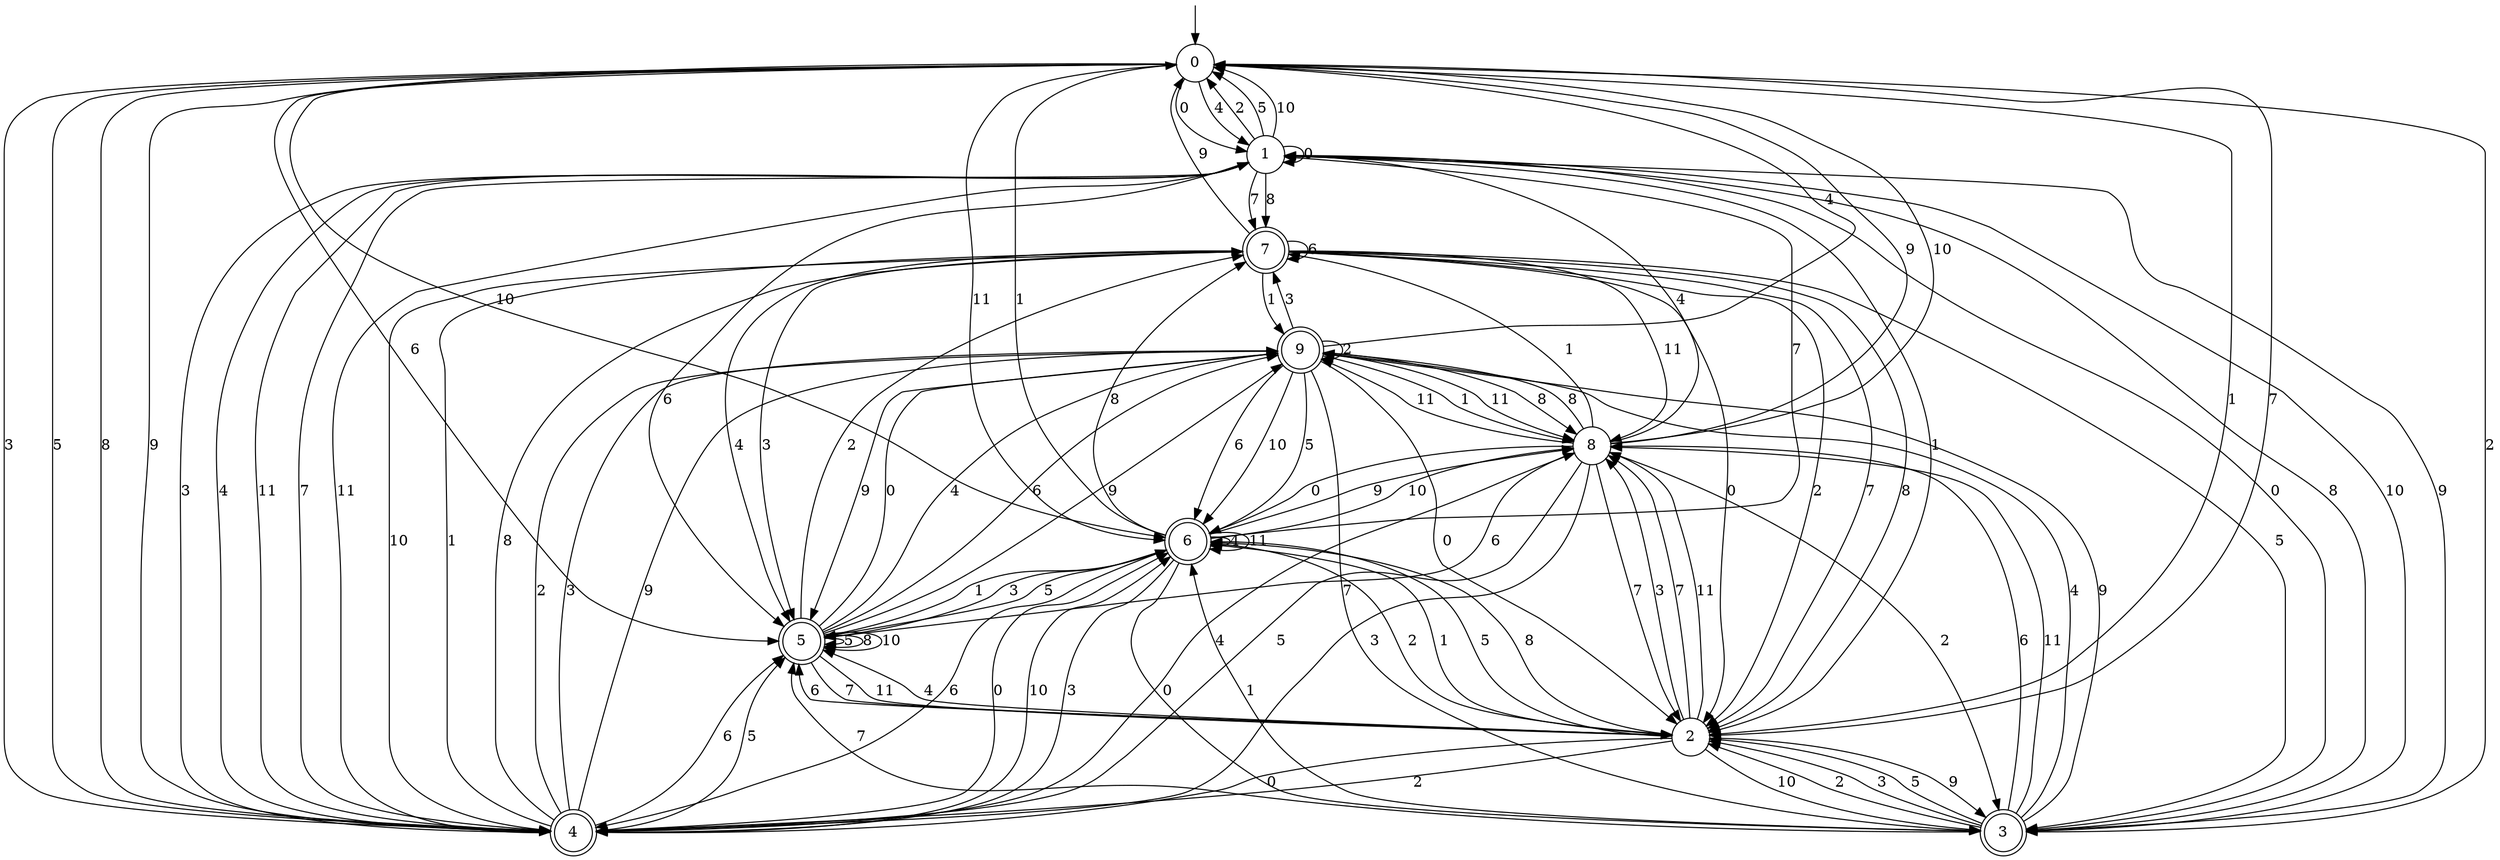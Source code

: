 digraph g {

	s0 [shape="circle" label="0"];
	s1 [shape="circle" label="1"];
	s2 [shape="circle" label="2"];
	s3 [shape="doublecircle" label="3"];
	s4 [shape="doublecircle" label="4"];
	s5 [shape="doublecircle" label="5"];
	s6 [shape="doublecircle" label="6"];
	s7 [shape="doublecircle" label="7"];
	s8 [shape="circle" label="8"];
	s9 [shape="doublecircle" label="9"];
	s0 -> s1 [label="0"];
	s0 -> s2 [label="1"];
	s0 -> s3 [label="2"];
	s0 -> s4 [label="3"];
	s0 -> s1 [label="4"];
	s0 -> s4 [label="5"];
	s0 -> s5 [label="6"];
	s0 -> s2 [label="7"];
	s0 -> s4 [label="8"];
	s0 -> s4 [label="9"];
	s0 -> s6 [label="10"];
	s0 -> s6 [label="11"];
	s1 -> s1 [label="0"];
	s1 -> s2 [label="1"];
	s1 -> s0 [label="2"];
	s1 -> s4 [label="3"];
	s1 -> s4 [label="4"];
	s1 -> s0 [label="5"];
	s1 -> s5 [label="6"];
	s1 -> s7 [label="7"];
	s1 -> s7 [label="8"];
	s1 -> s3 [label="9"];
	s1 -> s0 [label="10"];
	s1 -> s4 [label="11"];
	s2 -> s4 [label="0"];
	s2 -> s6 [label="1"];
	s2 -> s4 [label="2"];
	s2 -> s8 [label="3"];
	s2 -> s5 [label="4"];
	s2 -> s6 [label="5"];
	s2 -> s5 [label="6"];
	s2 -> s8 [label="7"];
	s2 -> s6 [label="8"];
	s2 -> s3 [label="9"];
	s2 -> s3 [label="10"];
	s2 -> s8 [label="11"];
	s3 -> s1 [label="0"];
	s3 -> s6 [label="1"];
	s3 -> s2 [label="2"];
	s3 -> s2 [label="3"];
	s3 -> s9 [label="4"];
	s3 -> s2 [label="5"];
	s3 -> s8 [label="6"];
	s3 -> s5 [label="7"];
	s3 -> s1 [label="8"];
	s3 -> s9 [label="9"];
	s3 -> s1 [label="10"];
	s3 -> s8 [label="11"];
	s4 -> s6 [label="0"];
	s4 -> s7 [label="1"];
	s4 -> s9 [label="2"];
	s4 -> s9 [label="3"];
	s4 -> s8 [label="4"];
	s4 -> s5 [label="5"];
	s4 -> s5 [label="6"];
	s4 -> s1 [label="7"];
	s4 -> s7 [label="8"];
	s4 -> s9 [label="9"];
	s4 -> s6 [label="10"];
	s4 -> s1 [label="11"];
	s5 -> s9 [label="0"];
	s5 -> s6 [label="1"];
	s5 -> s7 [label="2"];
	s5 -> s6 [label="3"];
	s5 -> s9 [label="4"];
	s5 -> s5 [label="5"];
	s5 -> s9 [label="6"];
	s5 -> s2 [label="7"];
	s5 -> s5 [label="8"];
	s5 -> s9 [label="9"];
	s5 -> s5 [label="10"];
	s5 -> s2 [label="11"];
	s6 -> s3 [label="0"];
	s6 -> s0 [label="1"];
	s6 -> s2 [label="2"];
	s6 -> s4 [label="3"];
	s6 -> s6 [label="4"];
	s6 -> s5 [label="5"];
	s6 -> s4 [label="6"];
	s6 -> s1 [label="7"];
	s6 -> s7 [label="8"];
	s6 -> s8 [label="9"];
	s6 -> s8 [label="10"];
	s6 -> s6 [label="11"];
	s7 -> s2 [label="0"];
	s7 -> s9 [label="1"];
	s7 -> s2 [label="2"];
	s7 -> s5 [label="3"];
	s7 -> s5 [label="4"];
	s7 -> s3 [label="5"];
	s7 -> s7 [label="6"];
	s7 -> s2 [label="7"];
	s7 -> s2 [label="8"];
	s7 -> s0 [label="9"];
	s7 -> s4 [label="10"];
	s7 -> s8 [label="11"];
	s8 -> s6 [label="0"];
	s8 -> s7 [label="1"];
	s8 -> s3 [label="2"];
	s8 -> s4 [label="3"];
	s8 -> s1 [label="4"];
	s8 -> s4 [label="5"];
	s8 -> s5 [label="6"];
	s8 -> s2 [label="7"];
	s8 -> s9 [label="8"];
	s8 -> s0 [label="9"];
	s8 -> s0 [label="10"];
	s8 -> s9 [label="11"];
	s9 -> s2 [label="0"];
	s9 -> s8 [label="1"];
	s9 -> s9 [label="2"];
	s9 -> s7 [label="3"];
	s9 -> s0 [label="4"];
	s9 -> s6 [label="5"];
	s9 -> s6 [label="6"];
	s9 -> s3 [label="7"];
	s9 -> s8 [label="8"];
	s9 -> s5 [label="9"];
	s9 -> s6 [label="10"];
	s9 -> s8 [label="11"];

__start0 [label="" shape="none" width="0" height="0"];
__start0 -> s0;

}
